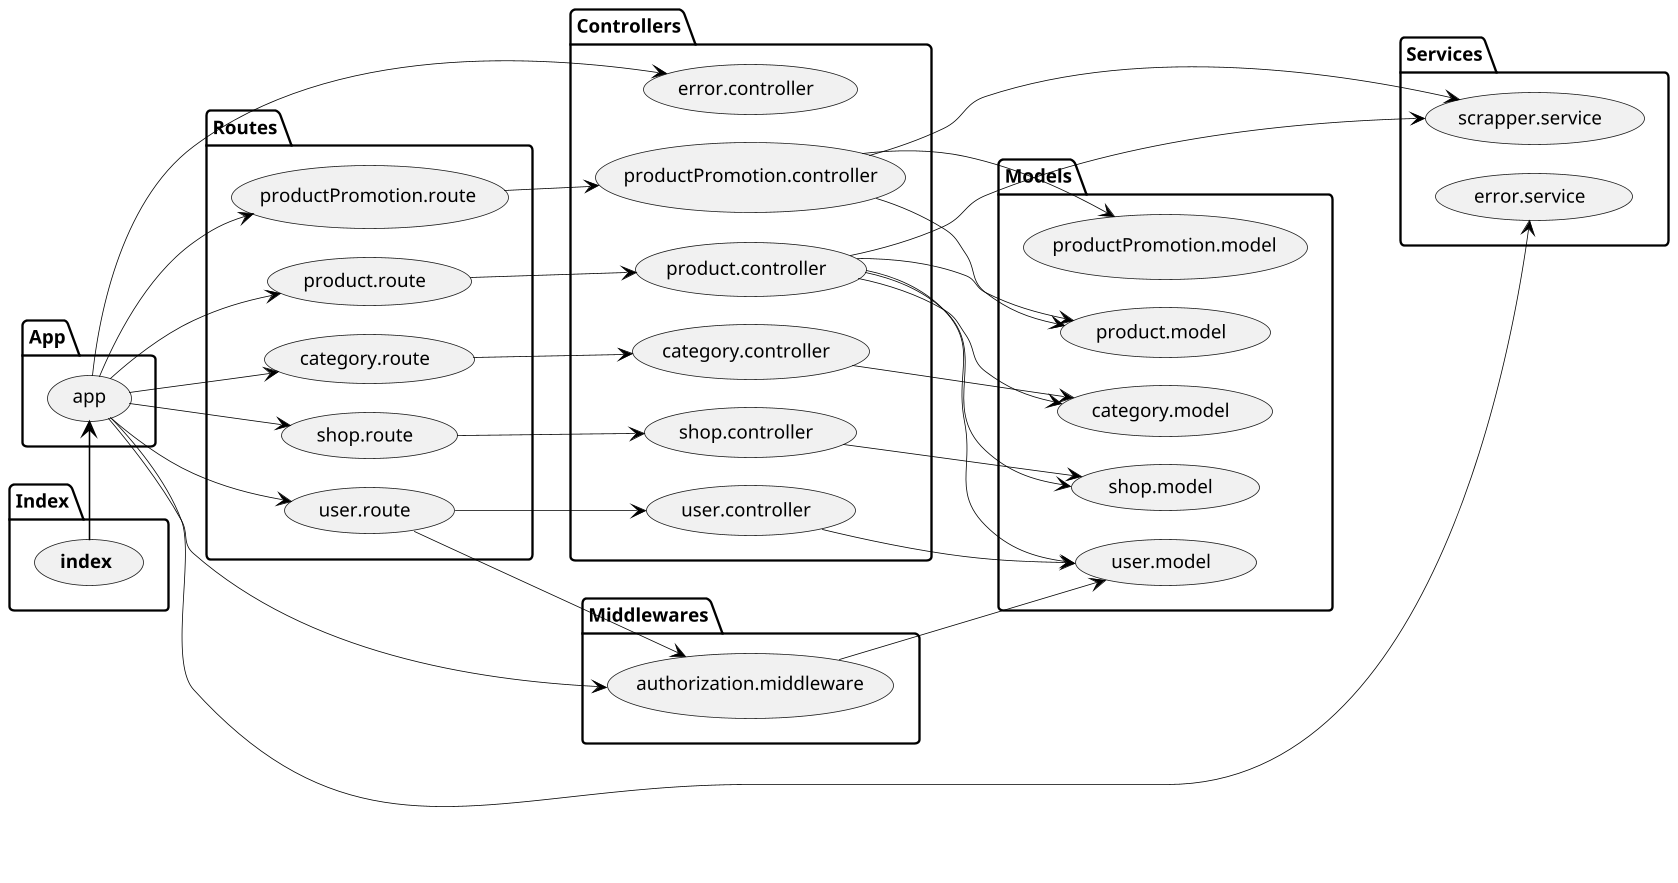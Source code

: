 @startuml

scale max 1920 width
left to right direction

skinparam nodesep 18
skinparam ranksep 37
skinparam monochrome true
skinparam shadowing false
skinparam defaultFontName Tahoma
skinparam defaultFontSize 12
skinparam roundCorner 6
skinparam dpi 150
skinparam arrowColor black
skinparam arrowThickness 0.5
skinparam packageTitleAlignment left

' oval
skinparam usecase {
  borderThickness 0.5
}

' rectangle
skinparam rectangle {
  borderThickness 0.5
}

' component
skinparam component {
  borderThickness 1
}


package "Index" {
  (<b>index</b>)
}

package "App" {
  (app)
}

package "Routes" {
  (category.route)
  (product.route)
  (productPromotion.route)
  (shop.route)
  (user.route)
}


package "Controllers" {
  (category.controller)
  (error.controller)
  (product.controller)
  (productPromotion.controller)
  (shop.controller)
  (user.controller)
}

package "Models" {
  (category.model)
  (product.model)
  (productPromotion.model)
  (shop.model)
  (user.model)
}


package "Middlewares" {
  (authorization.middleware)
}



package "Services" {
    (scrapper.service)
    (error.service)
}

(app) --> (authorization.middleware)
(app) ------> (error.service)
(app) --> (category.route)
(app) --> (error.controller)
(app) --> (product.route)
(app) --> (productPromotion.route)
(app) --> (shop.route)
(app) --> (user.route)
(authorization.middleware) ---> (user.model)
(category.controller) ---> (category.model)
(category.route) --> (category.controller)
(<b>index</b>) -[thickness=1]> (app)
(product.controller) ---> (category.model)
(product.controller) ---> (product.model)
(product.controller) ---> (shop.model)
(product.controller) ---> (user.model)
(product.controller) -----> (scrapper.service)
(product.route) --> (product.controller)
(productPromotion.controller) ---> (product.model)
(productPromotion.controller) ---> (productPromotion.model)
(productPromotion.controller)  -----> (scrapper.service)
(productPromotion.route) --> (productPromotion.controller)
(shop.controller) ---> (shop.model)
(shop.route) --> (shop.controller)
(user.controller) ---> (user.model)
(user.route) --> (authorization.middleware)
(user.route) --> (user.controller)

@enduml

' View and edit on https://arkit.pro